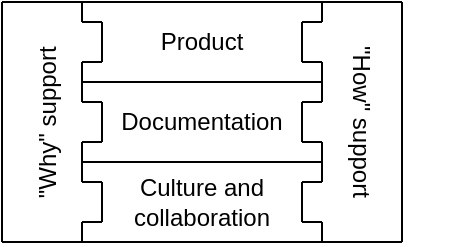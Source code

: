 <mxfile version="19.0.3" type="device"><diagram id="sOBinD9SRyn5YnBigCf9" name="Page-1"><mxGraphModel dx="460" dy="293" grid="1" gridSize="10" guides="1" tooltips="1" connect="1" arrows="1" fold="1" page="1" pageScale="1" pageWidth="850" pageHeight="1100" math="0" shadow="0"><root><mxCell id="0"/><mxCell id="1" parent="0"/><mxCell id="XHO36WehuqeNOwxP2kz0-72" value="" style="group" parent="1" vertex="1" connectable="0"><mxGeometry x="250" y="390" width="222.5" height="120" as="geometry"/></mxCell><mxCell id="XHO36WehuqeNOwxP2kz0-64" value="" style="group" parent="XHO36WehuqeNOwxP2kz0-72" vertex="1" connectable="0"><mxGeometry width="222.5" height="120" as="geometry"/></mxCell><mxCell id="XHO36WehuqeNOwxP2kz0-39" value="" style="group;rotation=-180;" parent="XHO36WehuqeNOwxP2kz0-64" vertex="1" connectable="0"><mxGeometry x="150" width="72.5" height="120" as="geometry"/></mxCell><mxCell id="XHO36WehuqeNOwxP2kz0-40" value="" style="endArrow=none;html=1;rounded=0;" parent="XHO36WehuqeNOwxP2kz0-39" edge="1"><mxGeometry width="50" height="50" relative="1" as="geometry"><mxPoint x="50" as="sourcePoint"/><mxPoint x="50" y="120" as="targetPoint"/></mxGeometry></mxCell><mxCell id="XHO36WehuqeNOwxP2kz0-41" value="" style="endArrow=none;html=1;rounded=0;" parent="XHO36WehuqeNOwxP2kz0-39" edge="1"><mxGeometry width="50" height="50" relative="1" as="geometry"><mxPoint x="10" y="120" as="sourcePoint"/><mxPoint x="50" y="120" as="targetPoint"/></mxGeometry></mxCell><mxCell id="XHO36WehuqeNOwxP2kz0-42" value="" style="endArrow=none;html=1;rounded=0;" parent="XHO36WehuqeNOwxP2kz0-39" edge="1"><mxGeometry width="50" height="50" relative="1" as="geometry"><mxPoint x="10" as="sourcePoint"/><mxPoint x="50" as="targetPoint"/></mxGeometry></mxCell><mxCell id="XHO36WehuqeNOwxP2kz0-43" value="" style="endArrow=none;html=1;rounded=0;" parent="XHO36WehuqeNOwxP2kz0-39" edge="1"><mxGeometry width="50" height="50" relative="1" as="geometry"><mxPoint x="10" y="10" as="sourcePoint"/><mxPoint x="10" as="targetPoint"/></mxGeometry></mxCell><mxCell id="XHO36WehuqeNOwxP2kz0-44" value="" style="endArrow=none;html=1;rounded=0;" parent="XHO36WehuqeNOwxP2kz0-39" edge="1"><mxGeometry width="50" height="50" relative="1" as="geometry"><mxPoint x="10" y="50" as="sourcePoint"/><mxPoint x="10" y="30" as="targetPoint"/></mxGeometry></mxCell><mxCell id="XHO36WehuqeNOwxP2kz0-45" value="" style="endArrow=none;html=1;rounded=0;" parent="XHO36WehuqeNOwxP2kz0-39" edge="1"><mxGeometry width="50" height="50" relative="1" as="geometry"><mxPoint y="30" as="sourcePoint"/><mxPoint y="10" as="targetPoint"/></mxGeometry></mxCell><mxCell id="XHO36WehuqeNOwxP2kz0-46" value="" style="endArrow=none;html=1;rounded=0;" parent="XHO36WehuqeNOwxP2kz0-39" edge="1"><mxGeometry width="50" height="50" relative="1" as="geometry"><mxPoint x="10" y="90" as="sourcePoint"/><mxPoint x="10" y="70" as="targetPoint"/></mxGeometry></mxCell><mxCell id="XHO36WehuqeNOwxP2kz0-47" value="" style="endArrow=none;html=1;rounded=0;" parent="XHO36WehuqeNOwxP2kz0-39" edge="1"><mxGeometry width="50" height="50" relative="1" as="geometry"><mxPoint y="10" as="sourcePoint"/><mxPoint x="10" y="10" as="targetPoint"/></mxGeometry></mxCell><mxCell id="XHO36WehuqeNOwxP2kz0-48" value="" style="endArrow=none;html=1;rounded=0;" parent="XHO36WehuqeNOwxP2kz0-39" edge="1"><mxGeometry width="50" height="50" relative="1" as="geometry"><mxPoint x="10" y="120" as="sourcePoint"/><mxPoint x="10" y="110" as="targetPoint"/></mxGeometry></mxCell><mxCell id="XHO36WehuqeNOwxP2kz0-49" value="" style="endArrow=none;html=1;rounded=0;" parent="XHO36WehuqeNOwxP2kz0-39" edge="1"><mxGeometry width="50" height="50" relative="1" as="geometry"><mxPoint y="70" as="sourcePoint"/><mxPoint y="50" as="targetPoint"/></mxGeometry></mxCell><mxCell id="XHO36WehuqeNOwxP2kz0-50" value="" style="endArrow=none;html=1;rounded=0;" parent="XHO36WehuqeNOwxP2kz0-39" edge="1"><mxGeometry width="50" height="50" relative="1" as="geometry"><mxPoint y="110" as="sourcePoint"/><mxPoint y="90" as="targetPoint"/></mxGeometry></mxCell><mxCell id="XHO36WehuqeNOwxP2kz0-51" value="" style="endArrow=none;html=1;rounded=0;" parent="XHO36WehuqeNOwxP2kz0-39" edge="1"><mxGeometry width="50" height="50" relative="1" as="geometry"><mxPoint y="50" as="sourcePoint"/><mxPoint x="10" y="50" as="targetPoint"/></mxGeometry></mxCell><mxCell id="XHO36WehuqeNOwxP2kz0-52" value="" style="endArrow=none;html=1;rounded=0;" parent="XHO36WehuqeNOwxP2kz0-39" edge="1"><mxGeometry width="50" height="50" relative="1" as="geometry"><mxPoint y="30" as="sourcePoint"/><mxPoint x="10" y="30" as="targetPoint"/></mxGeometry></mxCell><mxCell id="XHO36WehuqeNOwxP2kz0-53" value="" style="endArrow=none;html=1;rounded=0;" parent="XHO36WehuqeNOwxP2kz0-39" edge="1"><mxGeometry width="50" height="50" relative="1" as="geometry"><mxPoint y="70" as="sourcePoint"/><mxPoint x="10" y="70" as="targetPoint"/></mxGeometry></mxCell><mxCell id="XHO36WehuqeNOwxP2kz0-54" value="" style="endArrow=none;html=1;rounded=0;" parent="XHO36WehuqeNOwxP2kz0-39" edge="1"><mxGeometry width="50" height="50" relative="1" as="geometry"><mxPoint y="90" as="sourcePoint"/><mxPoint x="10" y="90" as="targetPoint"/></mxGeometry></mxCell><mxCell id="XHO36WehuqeNOwxP2kz0-55" value="" style="endArrow=none;html=1;rounded=0;" parent="XHO36WehuqeNOwxP2kz0-39" edge="1"><mxGeometry width="50" height="50" relative="1" as="geometry"><mxPoint y="110" as="sourcePoint"/><mxPoint x="10" y="110" as="targetPoint"/></mxGeometry></mxCell><mxCell id="XHO36WehuqeNOwxP2kz0-66" value="&quot;How&quot; support" style="text;html=1;strokeColor=none;fillColor=none;align=center;verticalAlign=middle;whiteSpace=wrap;rounded=0;shadow=0;glass=0;sketch=0;rotation=90;" parent="XHO36WehuqeNOwxP2kz0-39" vertex="1"><mxGeometry x="-12.5" y="44.5" width="85" height="30" as="geometry"/></mxCell><mxCell id="XHO36WehuqeNOwxP2kz0-56" value="" style="endArrow=none;html=1;rounded=0;" parent="XHO36WehuqeNOwxP2kz0-64" edge="1"><mxGeometry width="50" height="50" relative="1" as="geometry"><mxPoint x="40" y="120" as="sourcePoint"/><mxPoint x="160" y="120" as="targetPoint"/></mxGeometry></mxCell><mxCell id="XHO36WehuqeNOwxP2kz0-61" value="" style="endArrow=none;html=1;rounded=0;" parent="XHO36WehuqeNOwxP2kz0-64" edge="1"><mxGeometry width="50" height="50" relative="1" as="geometry"><mxPoint x="40" y="80" as="sourcePoint"/><mxPoint x="160" y="80" as="targetPoint"/></mxGeometry></mxCell><mxCell id="XHO36WehuqeNOwxP2kz0-62" value="" style="endArrow=none;html=1;rounded=0;" parent="XHO36WehuqeNOwxP2kz0-64" edge="1"><mxGeometry width="50" height="50" relative="1" as="geometry"><mxPoint x="40" y="40" as="sourcePoint"/><mxPoint x="160" y="40" as="targetPoint"/></mxGeometry></mxCell><mxCell id="XHO36WehuqeNOwxP2kz0-63" value="" style="endArrow=none;html=1;rounded=0;" parent="XHO36WehuqeNOwxP2kz0-64" edge="1"><mxGeometry width="50" height="50" relative="1" as="geometry"><mxPoint x="40" as="sourcePoint"/><mxPoint x="160" as="targetPoint"/></mxGeometry></mxCell><mxCell id="XHO36WehuqeNOwxP2kz0-69" value="Product" style="text;html=1;strokeColor=none;fillColor=none;align=center;verticalAlign=middle;whiteSpace=wrap;rounded=0;shadow=0;glass=0;sketch=0;" parent="XHO36WehuqeNOwxP2kz0-64" vertex="1"><mxGeometry x="70" y="5" width="60" height="30" as="geometry"/></mxCell><mxCell id="XHO36WehuqeNOwxP2kz0-68" value="Documentation" style="text;html=1;strokeColor=none;fillColor=none;align=center;verticalAlign=middle;whiteSpace=wrap;rounded=0;shadow=0;glass=0;sketch=0;" parent="XHO36WehuqeNOwxP2kz0-64" vertex="1"><mxGeometry x="70" y="45" width="60" height="30" as="geometry"/></mxCell><mxCell id="XHO36WehuqeNOwxP2kz0-67" value="Culture and collaboration" style="text;html=1;strokeColor=none;fillColor=none;align=center;verticalAlign=middle;whiteSpace=wrap;rounded=0;shadow=0;glass=0;sketch=0;" parent="XHO36WehuqeNOwxP2kz0-64" vertex="1"><mxGeometry x="50" y="85" width="100" height="30" as="geometry"/></mxCell><mxCell id="XHO36WehuqeNOwxP2kz0-71" value="" style="group" parent="XHO36WehuqeNOwxP2kz0-72" vertex="1" connectable="0"><mxGeometry width="66.25" height="120" as="geometry"/></mxCell><mxCell id="XHO36WehuqeNOwxP2kz0-7" value="" style="endArrow=none;html=1;rounded=0;" parent="XHO36WehuqeNOwxP2kz0-71" edge="1"><mxGeometry width="50" height="50" relative="1" as="geometry"><mxPoint y="120" as="sourcePoint"/><mxPoint as="targetPoint"/></mxGeometry></mxCell><mxCell id="XHO36WehuqeNOwxP2kz0-8" value="" style="endArrow=none;html=1;rounded=0;" parent="XHO36WehuqeNOwxP2kz0-71" edge="1"><mxGeometry width="50" height="50" relative="1" as="geometry"><mxPoint x="40" as="sourcePoint"/><mxPoint as="targetPoint"/></mxGeometry></mxCell><mxCell id="XHO36WehuqeNOwxP2kz0-9" value="" style="endArrow=none;html=1;rounded=0;" parent="XHO36WehuqeNOwxP2kz0-71" edge="1"><mxGeometry width="50" height="50" relative="1" as="geometry"><mxPoint x="40" y="120" as="sourcePoint"/><mxPoint y="120" as="targetPoint"/></mxGeometry></mxCell><mxCell id="XHO36WehuqeNOwxP2kz0-10" value="" style="endArrow=none;html=1;rounded=0;" parent="XHO36WehuqeNOwxP2kz0-71" edge="1"><mxGeometry width="50" height="50" relative="1" as="geometry"><mxPoint x="40" y="110" as="sourcePoint"/><mxPoint x="40" y="120" as="targetPoint"/></mxGeometry></mxCell><mxCell id="XHO36WehuqeNOwxP2kz0-26" value="" style="endArrow=none;html=1;rounded=0;" parent="XHO36WehuqeNOwxP2kz0-71" edge="1"><mxGeometry width="50" height="50" relative="1" as="geometry"><mxPoint x="40" y="70" as="sourcePoint"/><mxPoint x="40" y="90" as="targetPoint"/></mxGeometry></mxCell><mxCell id="XHO36WehuqeNOwxP2kz0-27" value="" style="endArrow=none;html=1;rounded=0;" parent="XHO36WehuqeNOwxP2kz0-71" edge="1"><mxGeometry width="50" height="50" relative="1" as="geometry"><mxPoint x="50" y="90" as="sourcePoint"/><mxPoint x="50" y="110" as="targetPoint"/></mxGeometry></mxCell><mxCell id="XHO36WehuqeNOwxP2kz0-28" value="" style="endArrow=none;html=1;rounded=0;" parent="XHO36WehuqeNOwxP2kz0-71" edge="1"><mxGeometry width="50" height="50" relative="1" as="geometry"><mxPoint x="40" y="30" as="sourcePoint"/><mxPoint x="40" y="50" as="targetPoint"/></mxGeometry></mxCell><mxCell id="XHO36WehuqeNOwxP2kz0-29" value="" style="endArrow=none;html=1;rounded=0;" parent="XHO36WehuqeNOwxP2kz0-71" edge="1"><mxGeometry width="50" height="50" relative="1" as="geometry"><mxPoint x="50" y="110" as="sourcePoint"/><mxPoint x="40" y="110" as="targetPoint"/></mxGeometry></mxCell><mxCell id="XHO36WehuqeNOwxP2kz0-30" value="" style="endArrow=none;html=1;rounded=0;" parent="XHO36WehuqeNOwxP2kz0-71" edge="1"><mxGeometry width="50" height="50" relative="1" as="geometry"><mxPoint x="40" as="sourcePoint"/><mxPoint x="40" y="10" as="targetPoint"/></mxGeometry></mxCell><mxCell id="XHO36WehuqeNOwxP2kz0-31" value="" style="endArrow=none;html=1;rounded=0;" parent="XHO36WehuqeNOwxP2kz0-71" edge="1"><mxGeometry width="50" height="50" relative="1" as="geometry"><mxPoint x="50" y="50" as="sourcePoint"/><mxPoint x="50" y="70" as="targetPoint"/></mxGeometry></mxCell><mxCell id="XHO36WehuqeNOwxP2kz0-32" value="" style="endArrow=none;html=1;rounded=0;" parent="XHO36WehuqeNOwxP2kz0-71" edge="1"><mxGeometry width="50" height="50" relative="1" as="geometry"><mxPoint x="50" y="10" as="sourcePoint"/><mxPoint x="50" y="30" as="targetPoint"/></mxGeometry></mxCell><mxCell id="XHO36WehuqeNOwxP2kz0-33" value="" style="endArrow=none;html=1;rounded=0;" parent="XHO36WehuqeNOwxP2kz0-71" edge="1"><mxGeometry width="50" height="50" relative="1" as="geometry"><mxPoint x="50" y="70" as="sourcePoint"/><mxPoint x="40" y="70" as="targetPoint"/></mxGeometry></mxCell><mxCell id="XHO36WehuqeNOwxP2kz0-34" value="" style="endArrow=none;html=1;rounded=0;" parent="XHO36WehuqeNOwxP2kz0-71" edge="1"><mxGeometry width="50" height="50" relative="1" as="geometry"><mxPoint x="50" y="90" as="sourcePoint"/><mxPoint x="40" y="90" as="targetPoint"/></mxGeometry></mxCell><mxCell id="XHO36WehuqeNOwxP2kz0-35" value="" style="endArrow=none;html=1;rounded=0;" parent="XHO36WehuqeNOwxP2kz0-71" edge="1"><mxGeometry width="50" height="50" relative="1" as="geometry"><mxPoint x="50" y="50" as="sourcePoint"/><mxPoint x="40" y="50" as="targetPoint"/></mxGeometry></mxCell><mxCell id="XHO36WehuqeNOwxP2kz0-36" value="" style="endArrow=none;html=1;rounded=0;" parent="XHO36WehuqeNOwxP2kz0-71" edge="1"><mxGeometry width="50" height="50" relative="1" as="geometry"><mxPoint x="50.0" y="30" as="sourcePoint"/><mxPoint x="40" y="30" as="targetPoint"/></mxGeometry></mxCell><mxCell id="XHO36WehuqeNOwxP2kz0-37" value="" style="endArrow=none;html=1;rounded=0;" parent="XHO36WehuqeNOwxP2kz0-71" edge="1"><mxGeometry width="50" height="50" relative="1" as="geometry"><mxPoint x="50.0" y="10" as="sourcePoint"/><mxPoint x="40.0" y="10" as="targetPoint"/></mxGeometry></mxCell><mxCell id="XHO36WehuqeNOwxP2kz0-65" value="&quot;Why&quot; support" style="text;html=1;strokeColor=none;fillColor=none;align=center;verticalAlign=middle;whiteSpace=wrap;rounded=0;shadow=0;glass=0;sketch=0;rotation=-90;" parent="XHO36WehuqeNOwxP2kz0-71" vertex="1"><mxGeometry x="-20" y="45" width="86.25" height="30" as="geometry"/></mxCell></root></mxGraphModel></diagram></mxfile>